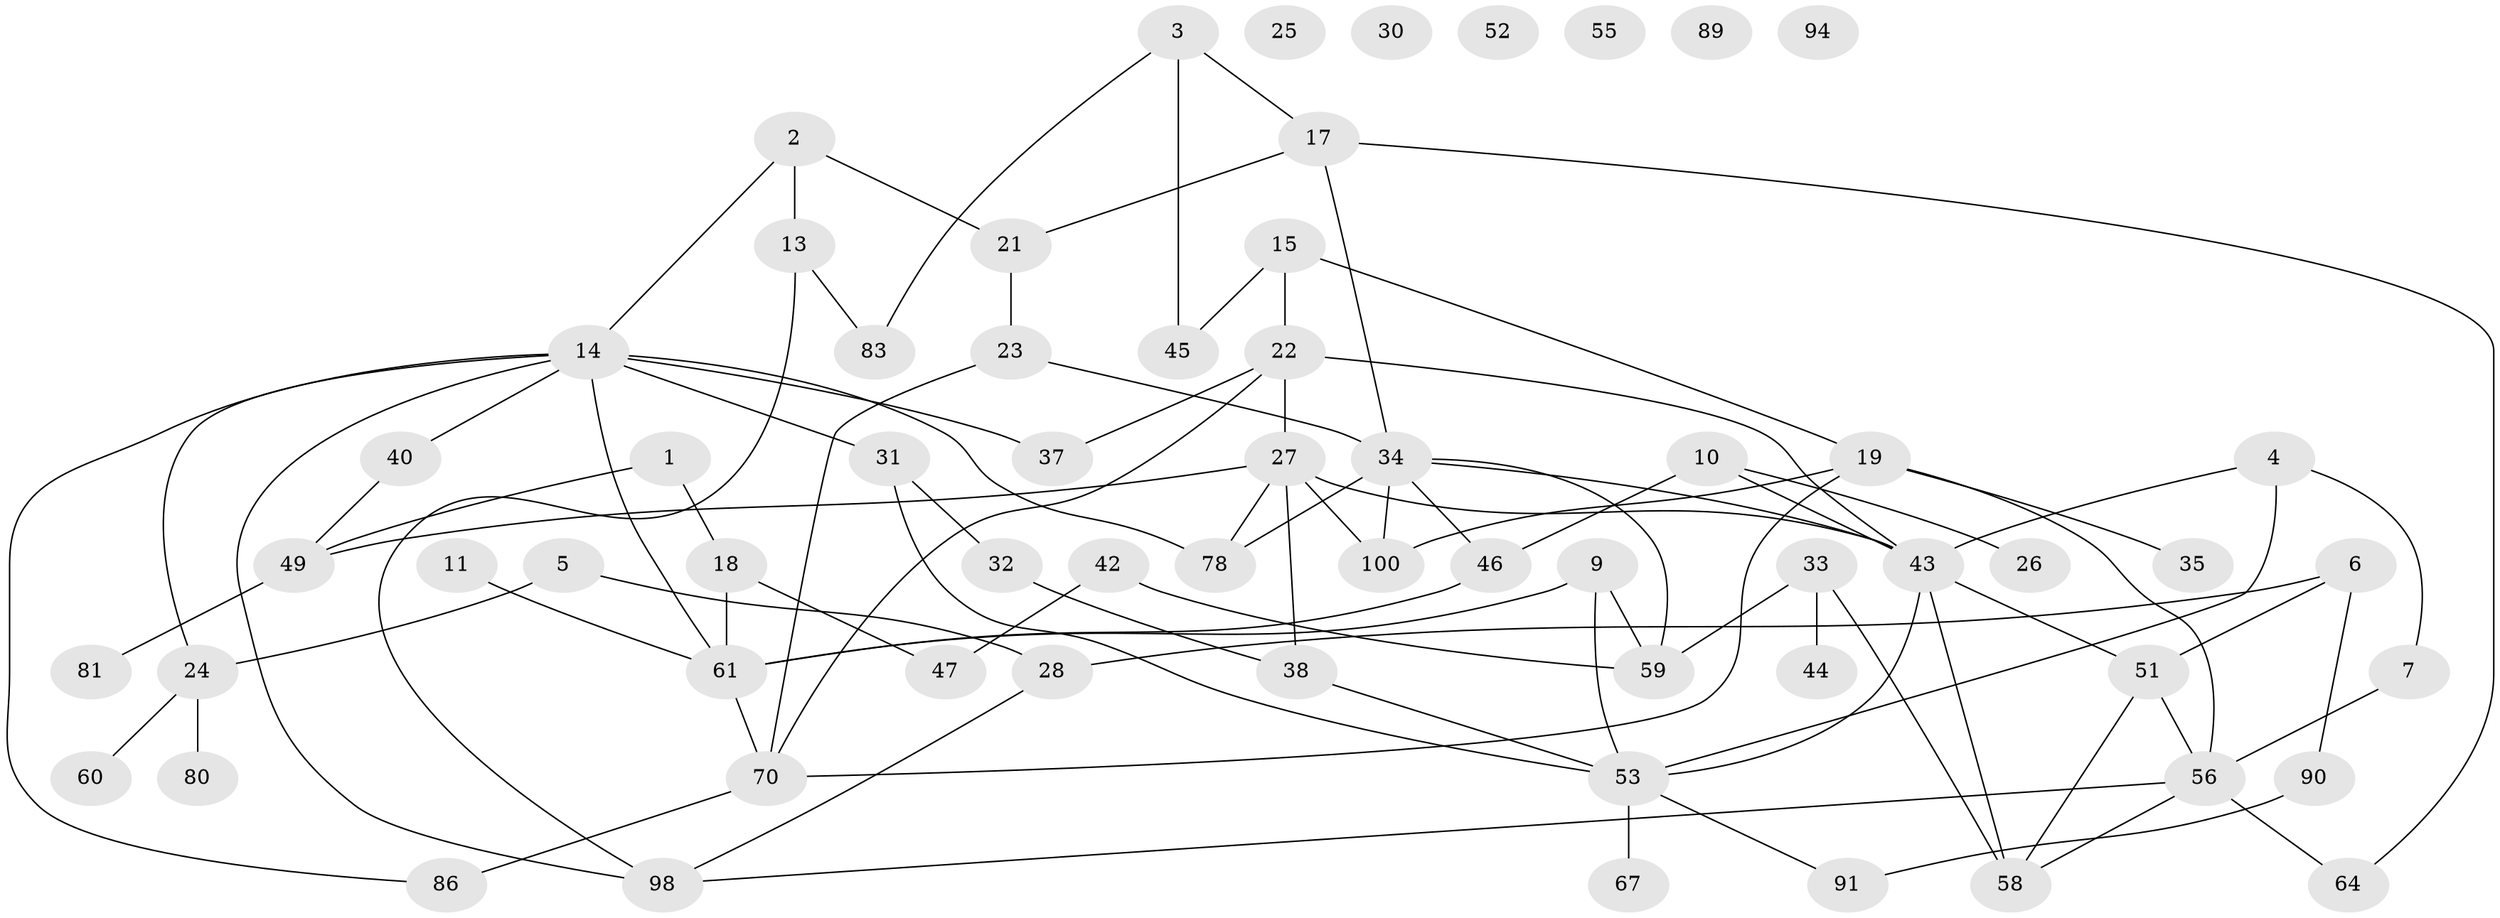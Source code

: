 // original degree distribution, {2: 0.31, 3: 0.31, 1: 0.14, 6: 0.02, 4: 0.1, 5: 0.05, 0: 0.05, 7: 0.02}
// Generated by graph-tools (version 1.1) at 2025/41/03/06/25 10:41:20]
// undirected, 63 vertices, 91 edges
graph export_dot {
graph [start="1"]
  node [color=gray90,style=filled];
  1 [super="+16"];
  2 [super="+8"];
  3 [super="+12"];
  4 [super="+88"];
  5;
  6 [super="+48"];
  7 [super="+72"];
  9 [super="+54"];
  10;
  11;
  13 [super="+97"];
  14 [super="+96"];
  15 [super="+20"];
  17 [super="+69"];
  18 [super="+75"];
  19 [super="+41"];
  21 [super="+36"];
  22 [super="+99"];
  23;
  24 [super="+50"];
  25 [super="+29"];
  26 [super="+84"];
  27 [super="+57"];
  28 [super="+39"];
  30;
  31 [super="+82"];
  32;
  33 [super="+79"];
  34;
  35 [super="+66"];
  37 [super="+95"];
  38;
  40;
  42 [super="+65"];
  43 [super="+87"];
  44;
  45;
  46;
  47 [super="+63"];
  49 [super="+62"];
  51 [super="+73"];
  52;
  53 [super="+74"];
  55;
  56 [super="+68"];
  58 [super="+76"];
  59 [super="+93"];
  60;
  61 [super="+92"];
  64 [super="+85"];
  67 [super="+77"];
  70 [super="+71"];
  78;
  80;
  81;
  83;
  86;
  89;
  90;
  91;
  94;
  98;
  100;
  1 -- 18;
  1 -- 49;
  2 -- 21;
  2 -- 13;
  2 -- 14;
  3 -- 83;
  3 -- 17;
  3 -- 45;
  4 -- 53;
  4 -- 43;
  4 -- 7;
  5 -- 24;
  5 -- 28;
  6 -- 28;
  6 -- 51;
  6 -- 90;
  7 -- 56;
  9 -- 53;
  9 -- 61;
  9 -- 59;
  10 -- 43;
  10 -- 46;
  10 -- 26;
  11 -- 61;
  13 -- 83;
  13 -- 98;
  14 -- 31;
  14 -- 40;
  14 -- 86;
  14 -- 98;
  14 -- 61;
  14 -- 78;
  14 -- 24;
  14 -- 37;
  15 -- 19;
  15 -- 22;
  15 -- 45;
  17 -- 64;
  17 -- 34;
  17 -- 21;
  18 -- 61;
  18 -- 47;
  19 -- 100;
  19 -- 70;
  19 -- 35;
  19 -- 56;
  21 -- 23;
  22 -- 43;
  22 -- 70;
  22 -- 27;
  22 -- 37;
  23 -- 34;
  23 -- 70;
  24 -- 80;
  24 -- 60;
  27 -- 43;
  27 -- 49;
  27 -- 78;
  27 -- 100;
  27 -- 38;
  28 -- 98;
  31 -- 32;
  31 -- 53;
  32 -- 38;
  33 -- 44;
  33 -- 58 [weight=2];
  33 -- 59;
  34 -- 43;
  34 -- 46;
  34 -- 59;
  34 -- 78;
  34 -- 100;
  38 -- 53;
  40 -- 49;
  42 -- 47;
  42 -- 59;
  43 -- 53;
  43 -- 51;
  43 -- 58;
  46 -- 61;
  49 -- 81;
  51 -- 56;
  51 -- 58;
  53 -- 91;
  53 -- 67;
  56 -- 98;
  56 -- 64;
  56 -- 58;
  61 -- 70 [weight=2];
  70 -- 86;
  90 -- 91;
}
